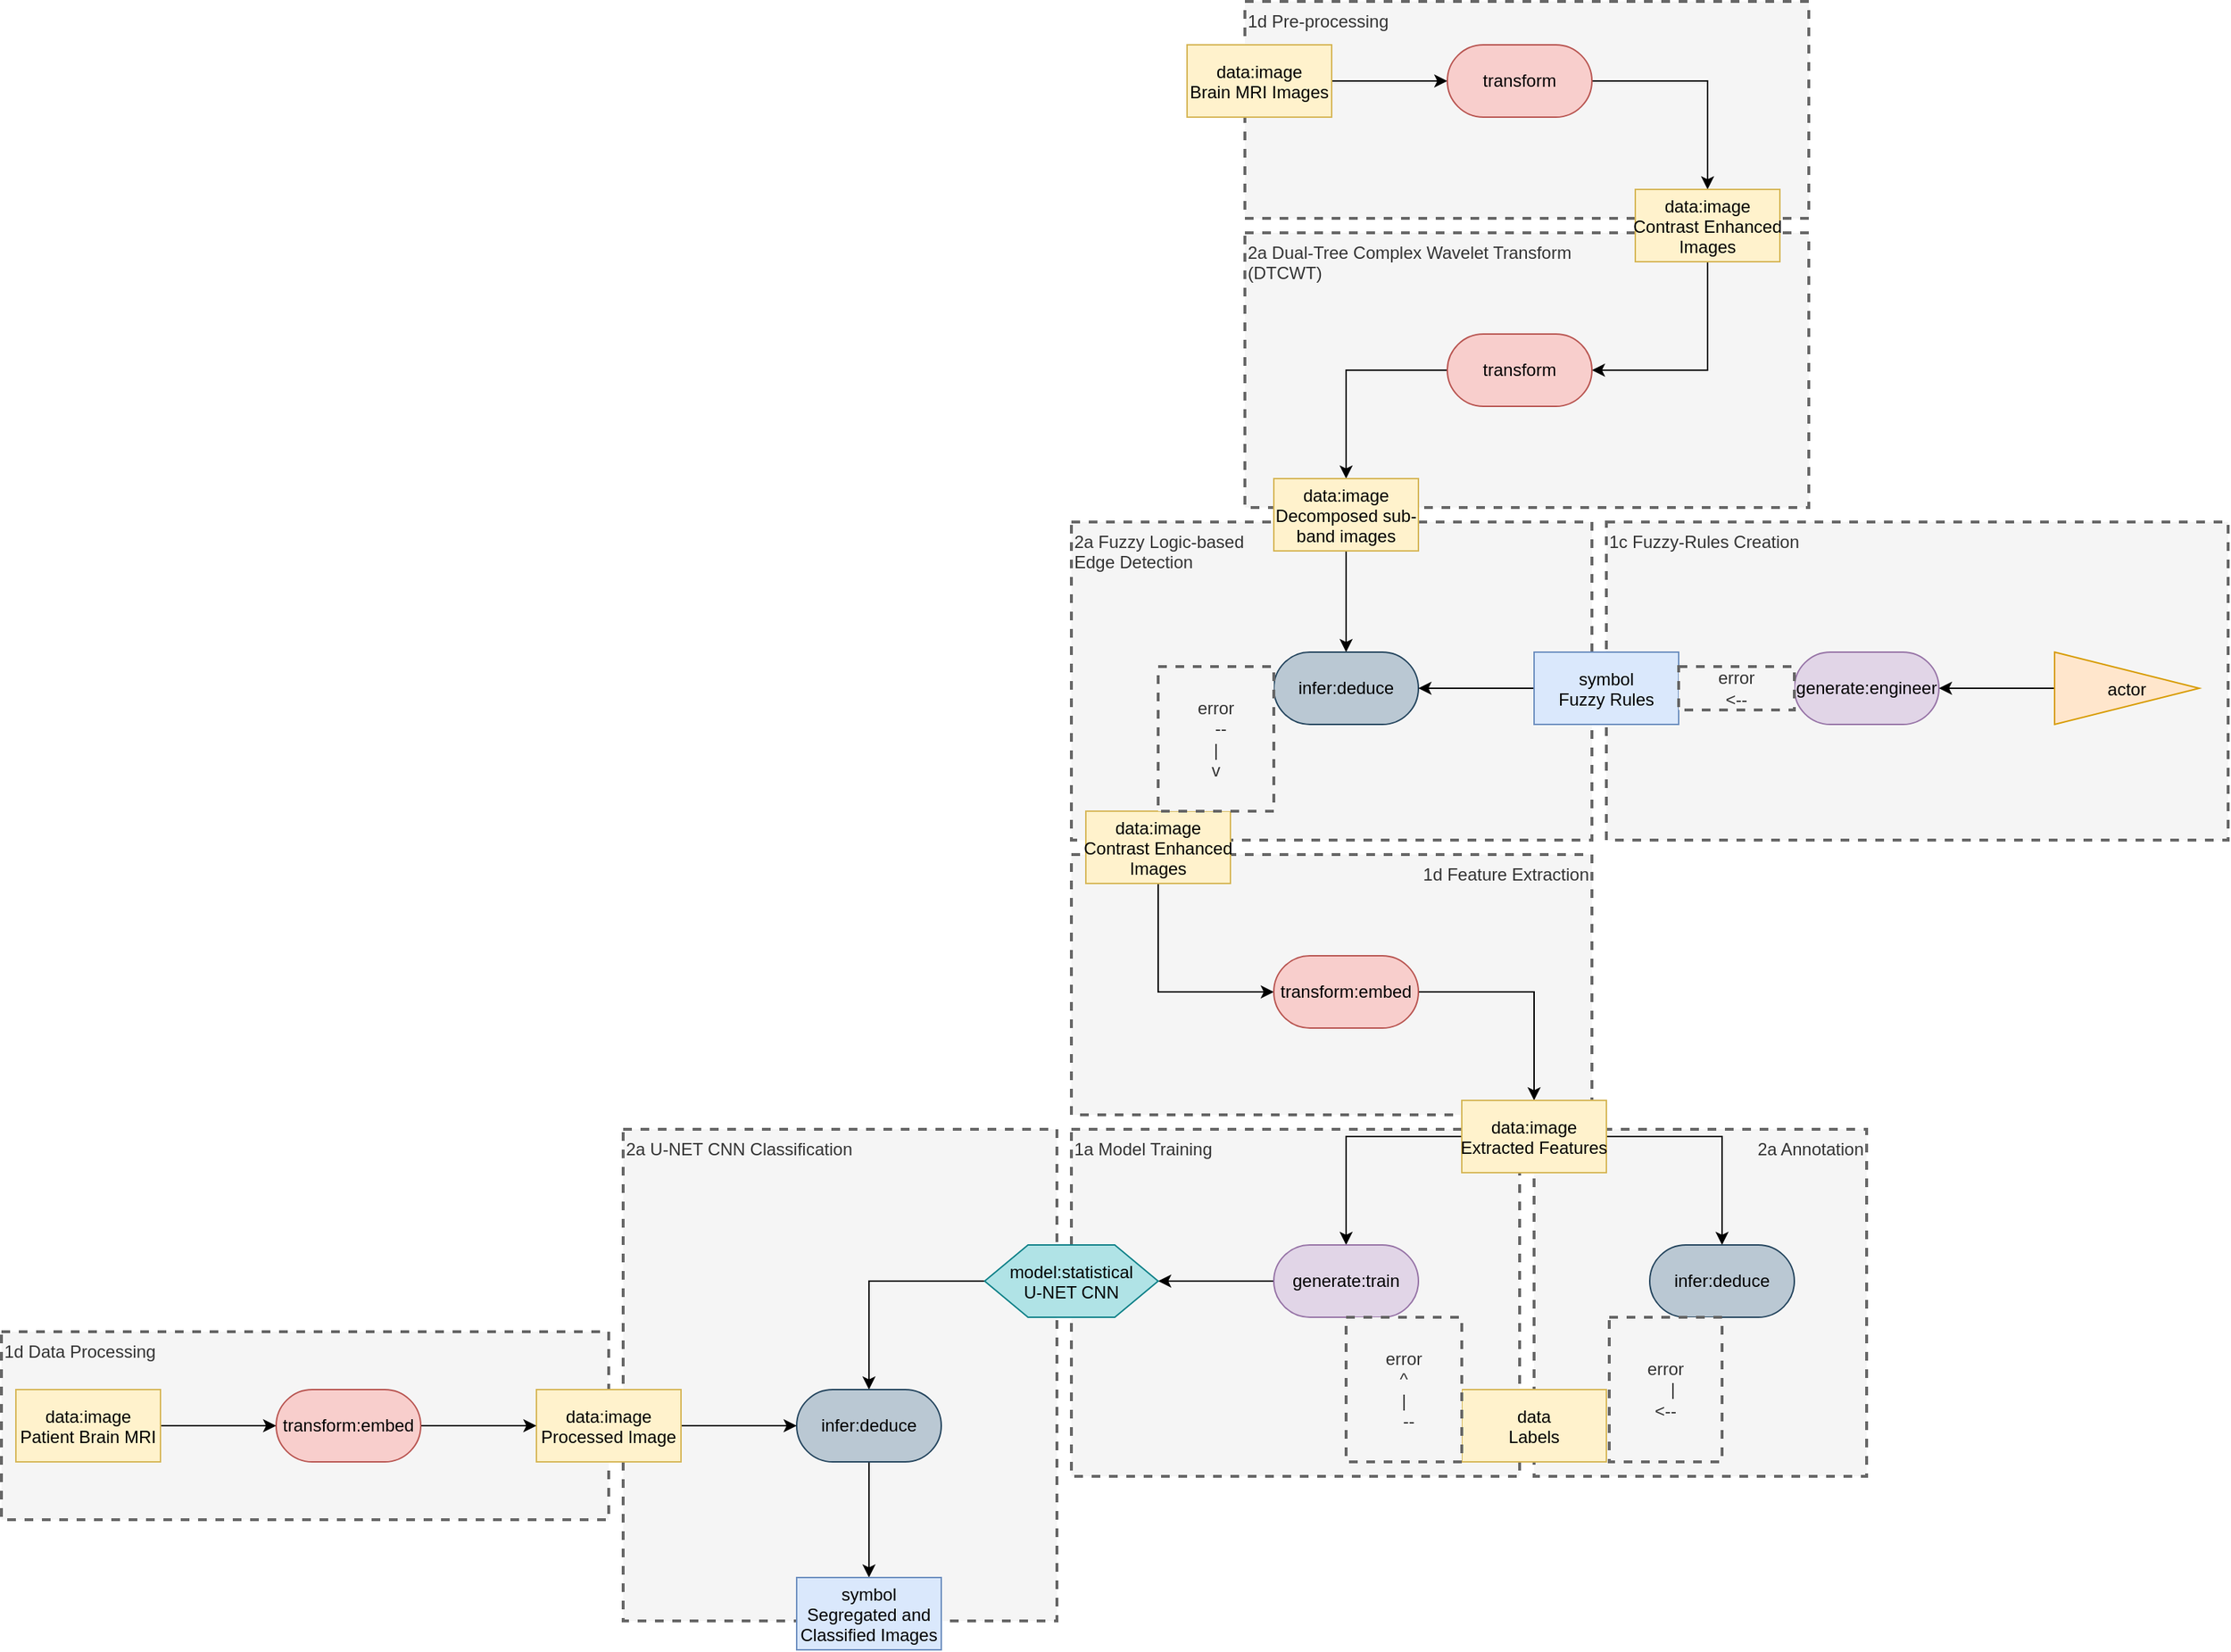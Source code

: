 <mxfile version="26.2.14" pages="2">
  <diagram name="Page-1" id="plBq_J1SbF4jnuTHjJlc">
    <mxGraphModel dx="2037" dy="1244" grid="1" gridSize="10" guides="1" tooltips="1" connect="1" arrows="1" fold="1" page="1" pageScale="1" pageWidth="3300" pageHeight="4681" math="0" shadow="0">
      <root>
        <mxCell id="0" />
        <mxCell id="1" parent="0" />
        <mxCell id="vXU0knyB1zImoZu9zCc7-62" value="1d Data Processing" style="text;html=1;align=left;verticalAlign=top;whiteSpace=wrap;rounded=0;dashed=1;fillColor=#f5f5f5;fontColor=#333333;strokeColor=#666666;strokeWidth=2;" name="text" vertex="1" parent="1">
          <mxGeometry x="220" y="1330" width="420" height="130" as="geometry" />
        </mxCell>
        <mxCell id="vXU0knyB1zImoZu9zCc7-61" value="2a U-NET CNN Classification" style="text;html=1;align=left;verticalAlign=top;whiteSpace=wrap;rounded=0;dashed=1;fillColor=#f5f5f5;fontColor=#333333;strokeColor=#666666;strokeWidth=2;" name="text" vertex="1" parent="1">
          <mxGeometry x="650" y="1190" width="300" height="340" as="geometry" />
        </mxCell>
        <mxCell id="vXU0knyB1zImoZu9zCc7-60" value="1a Model Training" style="text;html=1;align=left;verticalAlign=top;whiteSpace=wrap;rounded=0;dashed=1;fillColor=#f5f5f5;fontColor=#333333;strokeColor=#666666;strokeWidth=2;" name="text" vertex="1" parent="1">
          <mxGeometry x="960" y="1190" width="310" height="240" as="geometry" />
        </mxCell>
        <mxCell id="vXU0knyB1zImoZu9zCc7-59" value="2a Annotation" style="text;html=1;align=right;verticalAlign=top;whiteSpace=wrap;rounded=0;dashed=1;fillColor=#f5f5f5;fontColor=#333333;strokeColor=#666666;strokeWidth=2;" name="text" vertex="1" parent="1">
          <mxGeometry x="1280" y="1190" width="230" height="240" as="geometry" />
        </mxCell>
        <mxCell id="vXU0knyB1zImoZu9zCc7-58" value="&lt;div&gt;1d Feature Extraction&lt;/div&gt;" style="text;html=1;align=right;verticalAlign=top;whiteSpace=wrap;rounded=0;dashed=1;fillColor=#f5f5f5;fontColor=#333333;strokeColor=#666666;strokeWidth=2;" name="text" vertex="1" parent="1">
          <mxGeometry x="960" y="1000" width="360" height="180" as="geometry" />
        </mxCell>
        <mxCell id="vXU0knyB1zImoZu9zCc7-57" value="1c Fuzzy-Rules Creation" style="text;html=1;align=left;verticalAlign=top;whiteSpace=wrap;rounded=0;dashed=1;fillColor=#f5f5f5;fontColor=#333333;strokeColor=#666666;strokeWidth=2;" name="text" vertex="1" parent="1">
          <mxGeometry x="1330" y="770" width="430" height="220" as="geometry" />
        </mxCell>
        <mxCell id="vXU0knyB1zImoZu9zCc7-55" value="&lt;div&gt;2a Dual-Tree Complex Wavelet Transform&lt;/div&gt;&lt;div&gt;(DTCWT)&lt;/div&gt;" style="text;html=1;align=left;verticalAlign=top;whiteSpace=wrap;rounded=0;dashed=1;fillColor=#f5f5f5;fontColor=#333333;strokeColor=#666666;strokeWidth=2;" name="text" vertex="1" parent="1">
          <mxGeometry x="1080" y="570" width="390" height="190" as="geometry" />
        </mxCell>
        <mxCell id="vXU0knyB1zImoZu9zCc7-54" value="&lt;div&gt;2a Fuzzy Logic-based&lt;/div&gt;&lt;div&gt;Edge Detection&lt;/div&gt;" style="text;html=1;align=left;verticalAlign=top;whiteSpace=wrap;rounded=0;dashed=1;fillColor=#f5f5f5;fontColor=#333333;strokeColor=#666666;strokeWidth=2;" name="text" vertex="1" parent="1">
          <mxGeometry x="960" y="770" width="360" height="220" as="geometry" />
        </mxCell>
        <mxCell id="vXU0knyB1zImoZu9zCc7-53" value="1d Pre-processing" style="text;html=1;align=left;verticalAlign=top;whiteSpace=wrap;rounded=0;dashed=1;fillColor=#f5f5f5;fontColor=#333333;strokeColor=#666666;strokeWidth=2;" name="text" vertex="1" parent="1">
          <mxGeometry x="1080" y="410" width="390" height="150" as="geometry" />
        </mxCell>
        <mxCell id="vXU0knyB1zImoZu9zCc7-3" style="edgeStyle=orthogonalEdgeStyle;rounded=0;orthogonalLoop=1;jettySize=auto;html=1;entryX=0;entryY=0.5;entryDx=0;entryDy=0;" edge="1" parent="1" source="vXU0knyB1zImoZu9zCc7-1" target="vXU0knyB1zImoZu9zCc7-2">
          <mxGeometry relative="1" as="geometry" />
        </mxCell>
        <mxCell id="vXU0knyB1zImoZu9zCc7-1" value="data:image&#xa;Brain MRI Images" style="rectangle;fillColor=#fff2cc;strokeColor=#d6b656;" name="data" vertex="1" parent="1">
          <mxGeometry x="1040" y="440" width="100" height="50" as="geometry" />
        </mxCell>
        <mxCell id="vXU0knyB1zImoZu9zCc7-5" style="edgeStyle=orthogonalEdgeStyle;rounded=0;orthogonalLoop=1;jettySize=auto;html=1;entryX=0.5;entryY=0;entryDx=0;entryDy=0;" edge="1" parent="1" source="vXU0knyB1zImoZu9zCc7-2" target="vXU0knyB1zImoZu9zCc7-4">
          <mxGeometry relative="1" as="geometry" />
        </mxCell>
        <mxCell id="vXU0knyB1zImoZu9zCc7-2" value="transform" style="rounded=1;whiteSpace=wrap;html=1;arcSize=50;fillColor=#f8cecc;strokeColor=#b85450;" name="transform" vertex="1" parent="1">
          <mxGeometry x="1220" y="440" width="100" height="50" as="geometry" />
        </mxCell>
        <mxCell id="vXU0knyB1zImoZu9zCc7-7" style="edgeStyle=orthogonalEdgeStyle;rounded=0;orthogonalLoop=1;jettySize=auto;html=1;exitX=0.5;exitY=1;exitDx=0;exitDy=0;entryX=1;entryY=0.5;entryDx=0;entryDy=0;" edge="1" parent="1" source="vXU0knyB1zImoZu9zCc7-4" target="vXU0knyB1zImoZu9zCc7-6">
          <mxGeometry relative="1" as="geometry" />
        </mxCell>
        <mxCell id="vXU0knyB1zImoZu9zCc7-4" value="data:image&#xa;Contrast Enhanced&#xa;Images" style="rectangle;fillColor=#fff2cc;strokeColor=#d6b656;" name="data" vertex="1" parent="1">
          <mxGeometry x="1350" y="540" width="100" height="50" as="geometry" />
        </mxCell>
        <mxCell id="vXU0knyB1zImoZu9zCc7-56" style="edgeStyle=orthogonalEdgeStyle;rounded=0;orthogonalLoop=1;jettySize=auto;html=1;exitX=0;exitY=0.5;exitDx=0;exitDy=0;entryX=0.5;entryY=0;entryDx=0;entryDy=0;" edge="1" parent="1" source="vXU0knyB1zImoZu9zCc7-6" target="vXU0knyB1zImoZu9zCc7-8">
          <mxGeometry relative="1" as="geometry" />
        </mxCell>
        <mxCell id="vXU0knyB1zImoZu9zCc7-6" value="transform" style="rounded=1;whiteSpace=wrap;html=1;arcSize=50;fillColor=#f8cecc;strokeColor=#b85450;" name="transform" vertex="1" parent="1">
          <mxGeometry x="1220" y="640" width="100" height="50" as="geometry" />
        </mxCell>
        <mxCell id="vXU0knyB1zImoZu9zCc7-11" style="edgeStyle=orthogonalEdgeStyle;rounded=0;orthogonalLoop=1;jettySize=auto;html=1;exitX=0.5;exitY=1;exitDx=0;exitDy=0;entryX=0.5;entryY=0;entryDx=0;entryDy=0;" edge="1" parent="1" source="vXU0knyB1zImoZu9zCc7-8" target="vXU0knyB1zImoZu9zCc7-10">
          <mxGeometry relative="1" as="geometry" />
        </mxCell>
        <mxCell id="vXU0knyB1zImoZu9zCc7-8" value="data:image&#xa;Decomposed sub-&#xa;band images" style="rectangle;fillColor=#fff2cc;strokeColor=#d6b656;" name="data" vertex="1" parent="1">
          <mxGeometry x="1100" y="740" width="100" height="50" as="geometry" />
        </mxCell>
        <mxCell id="vXU0knyB1zImoZu9zCc7-10" value="infer:deduce" style="rounded=1;whiteSpace=wrap;html=1;arcSize=50;fillColor=#bac8d3;strokeColor=#23445d;" name="infer:deduce" vertex="1" parent="1">
          <mxGeometry x="1100" y="860" width="100" height="50" as="geometry" />
        </mxCell>
        <mxCell id="vXU0knyB1zImoZu9zCc7-13" style="edgeStyle=orthogonalEdgeStyle;rounded=0;orthogonalLoop=1;jettySize=auto;html=1;entryX=1;entryY=0.5;entryDx=0;entryDy=0;" edge="1" parent="1" source="vXU0knyB1zImoZu9zCc7-12" target="vXU0knyB1zImoZu9zCc7-10">
          <mxGeometry relative="1" as="geometry" />
        </mxCell>
        <mxCell id="vXU0knyB1zImoZu9zCc7-12" value="symbol&#xa;Fuzzy Rules" style="rectangle;fillColor=#dae8fc;strokeColor=#6c8ebf;" name="symbol" vertex="1" parent="1">
          <mxGeometry x="1280" y="860" width="100" height="50" as="geometry" />
        </mxCell>
        <mxCell id="vXU0knyB1zImoZu9zCc7-14" value="generate:engineer" style="rounded=1;whiteSpace=wrap;html=1;arcSize=50;fillColor=#e1d5e7;strokeColor=#9673a6;" name="generate:engineer" vertex="1" parent="1">
          <mxGeometry x="1460" y="860" width="100" height="50" as="geometry" />
        </mxCell>
        <mxCell id="vXU0knyB1zImoZu9zCc7-17" style="edgeStyle=orthogonalEdgeStyle;rounded=0;orthogonalLoop=1;jettySize=auto;html=1;exitX=0;exitY=0.5;exitDx=0;exitDy=0;entryX=1;entryY=0.5;entryDx=0;entryDy=0;" edge="1" parent="1" source="vXU0knyB1zImoZu9zCc7-16" target="vXU0knyB1zImoZu9zCc7-14">
          <mxGeometry relative="1" as="geometry" />
        </mxCell>
        <mxCell id="vXU0knyB1zImoZu9zCc7-16" value="actor" style="triangle;fillColor=#ffe6cc;strokeColor=#d79b00;" name="actor" vertex="1" parent="1">
          <mxGeometry x="1640" y="860" width="100" height="50" as="geometry" />
        </mxCell>
        <mxCell id="vXU0knyB1zImoZu9zCc7-19" value="&lt;div&gt;error&lt;/div&gt;&lt;div&gt;&amp;lt;--&lt;/div&gt;" style="text;html=1;align=center;verticalAlign=middle;whiteSpace=wrap;rounded=0;dashed=1;fillColor=#f5f5f5;fontColor=#333333;strokeColor=#666666;strokeWidth=2;" name="text" vertex="1" parent="1">
          <mxGeometry x="1380" y="870" width="80" height="30" as="geometry" />
        </mxCell>
        <mxCell id="vXU0knyB1zImoZu9zCc7-27" style="edgeStyle=orthogonalEdgeStyle;rounded=0;orthogonalLoop=1;jettySize=auto;html=1;exitX=0.5;exitY=1;exitDx=0;exitDy=0;entryX=0;entryY=0.5;entryDx=0;entryDy=0;" edge="1" parent="1" source="vXU0knyB1zImoZu9zCc7-20" target="vXU0knyB1zImoZu9zCc7-25">
          <mxGeometry relative="1" as="geometry" />
        </mxCell>
        <mxCell id="vXU0knyB1zImoZu9zCc7-20" value="data:image&#xa;Contrast Enhanced&#xa;Images" style="rectangle;fillColor=#fff2cc;strokeColor=#d6b656;" name="data" vertex="1" parent="1">
          <mxGeometry x="970" y="970" width="100" height="50" as="geometry" />
        </mxCell>
        <mxCell id="vXU0knyB1zImoZu9zCc7-23" value="&lt;div&gt;error&lt;/div&gt;&lt;div&gt;&amp;nbsp; --&lt;/div&gt;&lt;div&gt;|&lt;/div&gt;&lt;div&gt;v&lt;/div&gt;" style="text;html=1;align=center;verticalAlign=middle;whiteSpace=wrap;rounded=0;dashed=1;fillColor=#f5f5f5;fontColor=#333333;strokeColor=#666666;strokeWidth=2;" name="text" vertex="1" parent="1">
          <mxGeometry x="1020" y="870" width="80" height="100" as="geometry" />
        </mxCell>
        <mxCell id="vXU0knyB1zImoZu9zCc7-29" style="edgeStyle=orthogonalEdgeStyle;rounded=0;orthogonalLoop=1;jettySize=auto;html=1;exitX=1;exitY=0.5;exitDx=0;exitDy=0;entryX=0.5;entryY=0;entryDx=0;entryDy=0;" edge="1" parent="1" source="vXU0knyB1zImoZu9zCc7-25" target="vXU0knyB1zImoZu9zCc7-28">
          <mxGeometry relative="1" as="geometry" />
        </mxCell>
        <mxCell id="vXU0knyB1zImoZu9zCc7-25" value="transform:embed" style="rounded=1;whiteSpace=wrap;html=1;arcSize=50;fillColor=#f8cecc;strokeColor=#b85450;" name="transform" vertex="1" parent="1">
          <mxGeometry x="1100" y="1070" width="100" height="50" as="geometry" />
        </mxCell>
        <mxCell id="vXU0knyB1zImoZu9zCc7-31" style="edgeStyle=orthogonalEdgeStyle;rounded=0;orthogonalLoop=1;jettySize=auto;html=1;exitX=1;exitY=0.5;exitDx=0;exitDy=0;entryX=0.5;entryY=0;entryDx=0;entryDy=0;" edge="1" parent="1" source="vXU0knyB1zImoZu9zCc7-28" target="vXU0knyB1zImoZu9zCc7-30">
          <mxGeometry relative="1" as="geometry" />
        </mxCell>
        <mxCell id="vXU0knyB1zImoZu9zCc7-37" style="edgeStyle=orthogonalEdgeStyle;rounded=0;orthogonalLoop=1;jettySize=auto;html=1;exitX=0;exitY=0.5;exitDx=0;exitDy=0;entryX=0.5;entryY=0;entryDx=0;entryDy=0;" edge="1" parent="1" source="vXU0knyB1zImoZu9zCc7-28" target="vXU0knyB1zImoZu9zCc7-36">
          <mxGeometry relative="1" as="geometry" />
        </mxCell>
        <mxCell id="vXU0knyB1zImoZu9zCc7-28" value="data:image&#xa;Extracted Features" style="rectangle;fillColor=#fff2cc;strokeColor=#d6b656;" name="data" vertex="1" parent="1">
          <mxGeometry x="1230" y="1170" width="100" height="50" as="geometry" />
        </mxCell>
        <mxCell id="vXU0knyB1zImoZu9zCc7-30" value="infer:deduce" style="rounded=1;whiteSpace=wrap;html=1;arcSize=50;fillColor=#bac8d3;strokeColor=#23445d;" name="infer:deduce" vertex="1" parent="1">
          <mxGeometry x="1360" y="1270" width="100" height="50" as="geometry" />
        </mxCell>
        <mxCell id="vXU0knyB1zImoZu9zCc7-32" value="data&#xa;Labels" style="rectangle;fillColor=#fff2cc;strokeColor=#d6b656;" name="data" vertex="1" parent="1">
          <mxGeometry x="1230" y="1370" width="100" height="50" as="geometry" />
        </mxCell>
        <mxCell id="vXU0knyB1zImoZu9zCc7-34" value="&lt;div&gt;error&lt;/div&gt;&lt;div&gt;&amp;nbsp;&amp;nbsp; |&lt;/div&gt;&lt;div&gt;&amp;lt;--&lt;/div&gt;" style="text;html=1;align=center;verticalAlign=middle;whiteSpace=wrap;rounded=0;dashed=1;fillColor=#f5f5f5;fontColor=#333333;strokeColor=#666666;strokeWidth=2;" name="text" vertex="1" parent="1">
          <mxGeometry x="1332" y="1320" width="78" height="100" as="geometry" />
        </mxCell>
        <mxCell id="vXU0knyB1zImoZu9zCc7-41" style="edgeStyle=orthogonalEdgeStyle;rounded=0;orthogonalLoop=1;jettySize=auto;html=1;exitX=0;exitY=0.5;exitDx=0;exitDy=0;entryX=1;entryY=0.5;entryDx=0;entryDy=0;" edge="1" parent="1" source="vXU0knyB1zImoZu9zCc7-36" target="vXU0knyB1zImoZu9zCc7-40">
          <mxGeometry relative="1" as="geometry" />
        </mxCell>
        <mxCell id="vXU0knyB1zImoZu9zCc7-36" value="generate:train" style="rounded=1;whiteSpace=wrap;html=1;arcSize=50;fillColor=#e1d5e7;strokeColor=#9673a6;" name="generate:train" vertex="1" parent="1">
          <mxGeometry x="1100" y="1270" width="100" height="50" as="geometry" />
        </mxCell>
        <mxCell id="vXU0knyB1zImoZu9zCc7-39" value="&lt;div&gt;error&lt;/div&gt;&lt;div&gt;^&lt;/div&gt;&lt;div&gt;|&lt;/div&gt;&lt;div&gt;&amp;nbsp; --&lt;/div&gt;" style="text;html=1;align=center;verticalAlign=middle;whiteSpace=wrap;rounded=0;dashed=1;fillColor=#f5f5f5;fontColor=#333333;strokeColor=#666666;strokeWidth=2;" name="text" vertex="1" parent="1">
          <mxGeometry x="1150" y="1320" width="80" height="100" as="geometry" />
        </mxCell>
        <mxCell id="vXU0knyB1zImoZu9zCc7-43" style="edgeStyle=orthogonalEdgeStyle;rounded=0;orthogonalLoop=1;jettySize=auto;html=1;exitX=0;exitY=0.5;exitDx=0;exitDy=0;entryX=0.5;entryY=0;entryDx=0;entryDy=0;" edge="1" parent="1" source="vXU0knyB1zImoZu9zCc7-40" target="vXU0knyB1zImoZu9zCc7-42">
          <mxGeometry relative="1" as="geometry" />
        </mxCell>
        <mxCell id="vXU0knyB1zImoZu9zCc7-40" value="model:statistical&#xa;U-NET CNN" style="shape=hexagon;perimeter=hexagonPerimeter2;fillColor=#b0e3e6;strokeColor=#0e8088;" name="model" vertex="1" parent="1">
          <mxGeometry x="900" y="1270" width="120" height="50" as="geometry" />
        </mxCell>
        <mxCell id="vXU0knyB1zImoZu9zCc7-45" style="edgeStyle=orthogonalEdgeStyle;rounded=0;orthogonalLoop=1;jettySize=auto;html=1;entryX=0.5;entryY=0;entryDx=0;entryDy=0;" edge="1" parent="1" source="vXU0knyB1zImoZu9zCc7-42" target="vXU0knyB1zImoZu9zCc7-44">
          <mxGeometry relative="1" as="geometry" />
        </mxCell>
        <mxCell id="vXU0knyB1zImoZu9zCc7-42" value="infer:deduce" style="rounded=1;whiteSpace=wrap;html=1;arcSize=50;fillColor=#bac8d3;strokeColor=#23445d;" name="infer:deduce" vertex="1" parent="1">
          <mxGeometry x="770" y="1370" width="100" height="50" as="geometry" />
        </mxCell>
        <mxCell id="vXU0knyB1zImoZu9zCc7-44" value="symbol&#xa;Segregated and&#xa;Classified Images" style="rectangle;fillColor=#dae8fc;strokeColor=#6c8ebf;" name="symbol" vertex="1" parent="1">
          <mxGeometry x="770" y="1500" width="100" height="50" as="geometry" />
        </mxCell>
        <mxCell id="vXU0knyB1zImoZu9zCc7-47" style="edgeStyle=orthogonalEdgeStyle;rounded=0;orthogonalLoop=1;jettySize=auto;html=1;entryX=0;entryY=0.5;entryDx=0;entryDy=0;" edge="1" parent="1" source="vXU0knyB1zImoZu9zCc7-46" target="vXU0knyB1zImoZu9zCc7-42">
          <mxGeometry relative="1" as="geometry" />
        </mxCell>
        <mxCell id="vXU0knyB1zImoZu9zCc7-46" value="data:image&#xa;Processed Image" style="rectangle;fillColor=#fff2cc;strokeColor=#d6b656;" name="data" vertex="1" parent="1">
          <mxGeometry x="590" y="1370" width="100" height="50" as="geometry" />
        </mxCell>
        <mxCell id="vXU0knyB1zImoZu9zCc7-50" style="edgeStyle=orthogonalEdgeStyle;rounded=0;orthogonalLoop=1;jettySize=auto;html=1;entryX=0;entryY=0.5;entryDx=0;entryDy=0;" edge="1" parent="1" source="vXU0knyB1zImoZu9zCc7-49" target="vXU0knyB1zImoZu9zCc7-46">
          <mxGeometry relative="1" as="geometry" />
        </mxCell>
        <mxCell id="vXU0knyB1zImoZu9zCc7-49" value="transform:embed" style="rounded=1;whiteSpace=wrap;html=1;arcSize=50;fillColor=#f8cecc;strokeColor=#b85450;" name="transform" vertex="1" parent="1">
          <mxGeometry x="410" y="1370" width="100" height="50" as="geometry" />
        </mxCell>
        <mxCell id="vXU0knyB1zImoZu9zCc7-52" style="edgeStyle=orthogonalEdgeStyle;rounded=0;orthogonalLoop=1;jettySize=auto;html=1;entryX=0;entryY=0.5;entryDx=0;entryDy=0;" edge="1" parent="1" source="vXU0knyB1zImoZu9zCc7-51" target="vXU0knyB1zImoZu9zCc7-49">
          <mxGeometry relative="1" as="geometry" />
        </mxCell>
        <mxCell id="vXU0knyB1zImoZu9zCc7-51" value="data:image&#xa;Patient Brain MRI" style="rectangle;fillColor=#fff2cc;strokeColor=#d6b656;" name="data" vertex="1" parent="1">
          <mxGeometry x="230" y="1370" width="100" height="50" as="geometry" />
        </mxCell>
      </root>
    </mxGraphModel>
  </diagram>
  <diagram id="ielNPlXUqQPSDi1iejYj" name="Page-2">
    <mxGraphModel dx="925" dy="554" grid="1" gridSize="10" guides="1" tooltips="1" connect="1" arrows="1" fold="1" page="1" pageScale="1" pageWidth="3300" pageHeight="4681" math="0" shadow="0">
      <root>
        <mxCell id="0" />
        <mxCell id="1" parent="0" />
        <mxCell id="JwMdeUXXoIgLZQUIwpGq-1" value="1d Data Processing" style="text;html=1;align=left;verticalAlign=top;whiteSpace=wrap;rounded=0;dashed=1;fillColor=#f5f5f5;fontColor=#333333;strokeColor=#666666;strokeWidth=2;" name="text" vertex="1" parent="1">
          <mxGeometry x="220" y="1330" width="420" height="130" as="geometry" />
        </mxCell>
        <mxCell id="JwMdeUXXoIgLZQUIwpGq-2" value="2a U-NET CNN Classification" style="text;html=1;align=left;verticalAlign=top;whiteSpace=wrap;rounded=0;dashed=1;fillColor=#f5f5f5;fontColor=#333333;strokeColor=#666666;strokeWidth=2;" name="text" vertex="1" parent="1">
          <mxGeometry x="650" y="1190" width="300" height="340" as="geometry" />
        </mxCell>
        <mxCell id="JwMdeUXXoIgLZQUIwpGq-3" value="1a Model Training" style="text;html=1;align=left;verticalAlign=top;whiteSpace=wrap;rounded=0;dashed=1;fillColor=#f5f5f5;fontColor=#333333;strokeColor=#666666;strokeWidth=2;" name="text" vertex="1" parent="1">
          <mxGeometry x="960" y="1190" width="310" height="240" as="geometry" />
        </mxCell>
        <mxCell id="JwMdeUXXoIgLZQUIwpGq-4" value="2a Annotation" style="text;html=1;align=right;verticalAlign=top;whiteSpace=wrap;rounded=0;dashed=1;fillColor=#f5f5f5;fontColor=#333333;strokeColor=#666666;strokeWidth=2;" name="text" vertex="1" parent="1">
          <mxGeometry x="1290" y="1190" width="220" height="240" as="geometry" />
        </mxCell>
        <mxCell id="JwMdeUXXoIgLZQUIwpGq-5" value="&lt;div&gt;1d Feature Extraction&lt;/div&gt;" style="text;html=1;align=right;verticalAlign=top;whiteSpace=wrap;rounded=0;dashed=1;fillColor=#f5f5f5;fontColor=#333333;strokeColor=#666666;strokeWidth=2;" name="text" vertex="1" parent="1">
          <mxGeometry x="960" y="1010" width="360" height="170" as="geometry" />
        </mxCell>
        <mxCell id="JwMdeUXXoIgLZQUIwpGq-6" value="1c Fuzzy-Rules Creation" style="text;html=1;align=left;verticalAlign=top;whiteSpace=wrap;rounded=0;dashed=1;fillColor=#f5f5f5;fontColor=#333333;strokeColor=#666666;strokeWidth=2;" name="text" vertex="1" parent="1">
          <mxGeometry x="1330" y="770" width="800" height="210" as="geometry" />
        </mxCell>
        <mxCell id="JwMdeUXXoIgLZQUIwpGq-7" value="&lt;div&gt;2a Dual-Tree Complex Wavelet Transform&lt;/div&gt;&lt;div&gt;(DTCWT)&lt;/div&gt;" style="text;html=1;align=left;verticalAlign=top;whiteSpace=wrap;rounded=0;dashed=1;fillColor=#f5f5f5;fontColor=#333333;strokeColor=#666666;strokeWidth=2;" name="text" vertex="1" parent="1">
          <mxGeometry x="1080" y="570" width="390" height="190" as="geometry" />
        </mxCell>
        <mxCell id="JwMdeUXXoIgLZQUIwpGq-8" value="&lt;div&gt;2a Fuzzy Logic-based&lt;/div&gt;&lt;div&gt;Edge Detection&lt;/div&gt;" style="text;html=1;align=left;verticalAlign=top;whiteSpace=wrap;rounded=0;dashed=1;fillColor=#f5f5f5;fontColor=#333333;strokeColor=#666666;strokeWidth=2;" name="text" vertex="1" parent="1">
          <mxGeometry x="960" y="770" width="360" height="210" as="geometry" />
        </mxCell>
        <mxCell id="JwMdeUXXoIgLZQUIwpGq-9" value="1d Pre-processing" style="text;html=1;align=left;verticalAlign=top;whiteSpace=wrap;rounded=0;dashed=1;fillColor=#f5f5f5;fontColor=#333333;strokeColor=#666666;strokeWidth=2;" name="text" vertex="1" parent="1">
          <mxGeometry x="1080" y="410" width="390" height="150" as="geometry" />
        </mxCell>
        <mxCell id="JwMdeUXXoIgLZQUIwpGq-10" style="edgeStyle=orthogonalEdgeStyle;rounded=0;orthogonalLoop=1;jettySize=auto;html=1;entryX=0;entryY=0.5;entryDx=0;entryDy=0;" edge="1" parent="1" source="JwMdeUXXoIgLZQUIwpGq-11" target="JwMdeUXXoIgLZQUIwpGq-13">
          <mxGeometry relative="1" as="geometry" />
        </mxCell>
        <mxCell id="JwMdeUXXoIgLZQUIwpGq-11" value="data:image&#xa;Brain MRI Images" style="rectangle;fillColor=#fff2cc;strokeColor=#d6b656;" name="data" vertex="1" parent="1">
          <mxGeometry x="1040" y="440" width="100" height="50" as="geometry" />
        </mxCell>
        <mxCell id="JwMdeUXXoIgLZQUIwpGq-12" style="edgeStyle=orthogonalEdgeStyle;rounded=0;orthogonalLoop=1;jettySize=auto;html=1;entryX=0.5;entryY=0;entryDx=0;entryDy=0;" edge="1" parent="1" source="JwMdeUXXoIgLZQUIwpGq-13" target="JwMdeUXXoIgLZQUIwpGq-15">
          <mxGeometry relative="1" as="geometry" />
        </mxCell>
        <mxCell id="JwMdeUXXoIgLZQUIwpGq-13" value="transform" style="rounded=1;whiteSpace=wrap;html=1;arcSize=50;fillColor=#f8cecc;strokeColor=#b85450;" name="transform" vertex="1" parent="1">
          <mxGeometry x="1220" y="440" width="100" height="50" as="geometry" />
        </mxCell>
        <mxCell id="JwMdeUXXoIgLZQUIwpGq-14" style="edgeStyle=orthogonalEdgeStyle;rounded=0;orthogonalLoop=1;jettySize=auto;html=1;exitX=0.5;exitY=1;exitDx=0;exitDy=0;entryX=1;entryY=0.5;entryDx=0;entryDy=0;" edge="1" parent="1" source="JwMdeUXXoIgLZQUIwpGq-15" target="JwMdeUXXoIgLZQUIwpGq-17">
          <mxGeometry relative="1" as="geometry" />
        </mxCell>
        <mxCell id="JwMdeUXXoIgLZQUIwpGq-15" value="data:image&#xa;Contrast Enhanced&#xa;Images" style="rectangle;fillColor=#fff2cc;strokeColor=#d6b656;" name="data" vertex="1" parent="1">
          <mxGeometry x="1350" y="540" width="100" height="50" as="geometry" />
        </mxCell>
        <mxCell id="JwMdeUXXoIgLZQUIwpGq-16" style="edgeStyle=orthogonalEdgeStyle;rounded=0;orthogonalLoop=1;jettySize=auto;html=1;exitX=0;exitY=0.5;exitDx=0;exitDy=0;entryX=0.5;entryY=0;entryDx=0;entryDy=0;" edge="1" parent="1" source="JwMdeUXXoIgLZQUIwpGq-17" target="JwMdeUXXoIgLZQUIwpGq-19">
          <mxGeometry relative="1" as="geometry" />
        </mxCell>
        <mxCell id="JwMdeUXXoIgLZQUIwpGq-17" value="transform" style="rounded=1;whiteSpace=wrap;html=1;arcSize=50;fillColor=#f8cecc;strokeColor=#b85450;" name="transform" vertex="1" parent="1">
          <mxGeometry x="1220" y="640" width="100" height="50" as="geometry" />
        </mxCell>
        <mxCell id="JwMdeUXXoIgLZQUIwpGq-71" style="edgeStyle=orthogonalEdgeStyle;rounded=0;orthogonalLoop=1;jettySize=auto;html=1;exitX=0;exitY=0.5;exitDx=0;exitDy=0;entryX=1;entryY=0.5;entryDx=0;entryDy=0;" edge="1" parent="1" source="JwMdeUXXoIgLZQUIwpGq-19" target="JwMdeUXXoIgLZQUIwpGq-70">
          <mxGeometry relative="1" as="geometry" />
        </mxCell>
        <mxCell id="JwMdeUXXoIgLZQUIwpGq-19" value="data:image&#xa;Decomposed sub-&#xa;band images" style="rectangle;fillColor=#fff2cc;strokeColor=#d6b656;" name="data" vertex="1" parent="1">
          <mxGeometry x="1100" y="740" width="100" height="50" as="geometry" />
        </mxCell>
        <mxCell id="JwMdeUXXoIgLZQUIwpGq-78" style="edgeStyle=orthogonalEdgeStyle;rounded=0;orthogonalLoop=1;jettySize=auto;html=1;exitX=0;exitY=0.5;exitDx=0;exitDy=0;entryX=1;entryY=0.5;entryDx=0;entryDy=0;" edge="1" parent="1" source="JwMdeUXXoIgLZQUIwpGq-20" target="JwMdeUXXoIgLZQUIwpGq-74">
          <mxGeometry relative="1" as="geometry" />
        </mxCell>
        <mxCell id="JwMdeUXXoIgLZQUIwpGq-20" value="infer:deduce" style="rounded=1;whiteSpace=wrap;html=1;arcSize=50;fillColor=#bac8d3;strokeColor=#23445d;" name="infer:deduce" vertex="1" parent="1">
          <mxGeometry x="1100" y="860" width="100" height="50" as="geometry" />
        </mxCell>
        <mxCell id="JwMdeUXXoIgLZQUIwpGq-21" style="edgeStyle=orthogonalEdgeStyle;rounded=0;orthogonalLoop=1;jettySize=auto;html=1;entryX=1;entryY=0.5;entryDx=0;entryDy=0;" edge="1" parent="1" source="JwMdeUXXoIgLZQUIwpGq-22" target="JwMdeUXXoIgLZQUIwpGq-20">
          <mxGeometry relative="1" as="geometry" />
        </mxCell>
        <mxCell id="JwMdeUXXoIgLZQUIwpGq-22" value="symbol&#xa;Fuzzy Rules" style="rectangle;fillColor=#dae8fc;strokeColor=#6c8ebf;" name="symbol" vertex="1" parent="1">
          <mxGeometry x="1280" y="860" width="100" height="50" as="geometry" />
        </mxCell>
        <mxCell id="JwMdeUXXoIgLZQUIwpGq-53" style="edgeStyle=orthogonalEdgeStyle;rounded=0;orthogonalLoop=1;jettySize=auto;html=1;exitX=0;exitY=0.5;exitDx=0;exitDy=0;entryX=1;entryY=0.5;entryDx=0;entryDy=0;" edge="1" parent="1" source="JwMdeUXXoIgLZQUIwpGq-23" target="JwMdeUXXoIgLZQUIwpGq-52">
          <mxGeometry relative="1" as="geometry" />
        </mxCell>
        <mxCell id="JwMdeUXXoIgLZQUIwpGq-23" value="generate:engineer" style="rounded=1;whiteSpace=wrap;html=1;arcSize=50;fillColor=#e1d5e7;strokeColor=#9673a6;" name="generate:engineer" vertex="1" parent="1">
          <mxGeometry x="1840" y="860" width="100" height="50" as="geometry" />
        </mxCell>
        <mxCell id="JwMdeUXXoIgLZQUIwpGq-24" style="edgeStyle=orthogonalEdgeStyle;rounded=0;orthogonalLoop=1;jettySize=auto;html=1;exitX=0;exitY=0.5;exitDx=0;exitDy=0;entryX=1;entryY=0.5;entryDx=0;entryDy=0;" edge="1" parent="1" source="JwMdeUXXoIgLZQUIwpGq-25" target="JwMdeUXXoIgLZQUIwpGq-23">
          <mxGeometry relative="1" as="geometry" />
        </mxCell>
        <mxCell id="JwMdeUXXoIgLZQUIwpGq-25" value="actor" style="triangle;fillColor=#ffe6cc;strokeColor=#d79b00;" name="actor" vertex="1" parent="1">
          <mxGeometry x="2020" y="860" width="100" height="50" as="geometry" />
        </mxCell>
        <mxCell id="JwMdeUXXoIgLZQUIwpGq-26" value="added infer:deduce process to go from generate:engineer to symbol" style="text;html=1;align=center;verticalAlign=middle;whiteSpace=wrap;rounded=0;dashed=1;fillColor=#f5f5f5;fontColor=#333333;strokeColor=#666666;strokeWidth=2;" name="text" vertex="1" parent="1">
          <mxGeometry x="1540" y="920" width="190" height="50" as="geometry" />
        </mxCell>
        <mxCell id="JwMdeUXXoIgLZQUIwpGq-27" style="edgeStyle=orthogonalEdgeStyle;rounded=0;orthogonalLoop=1;jettySize=auto;html=1;exitX=0.5;exitY=1;exitDx=0;exitDy=0;entryX=0;entryY=0.5;entryDx=0;entryDy=0;" edge="1" parent="1" source="JwMdeUXXoIgLZQUIwpGq-28" target="JwMdeUXXoIgLZQUIwpGq-31">
          <mxGeometry relative="1" as="geometry" />
        </mxCell>
        <mxCell id="JwMdeUXXoIgLZQUIwpGq-28" value="data:image&#xa;Contrast Enhanced&#xa;Images" style="rectangle;fillColor=#fff2cc;strokeColor=#d6b656;" name="data" vertex="1" parent="1">
          <mxGeometry x="970" y="970" width="100" height="50" as="geometry" />
        </mxCell>
        <mxCell id="JwMdeUXXoIgLZQUIwpGq-29" value="tried to fix this" style="text;html=1;align=center;verticalAlign=middle;whiteSpace=wrap;rounded=0;dashed=1;fillColor=#f5f5f5;fontColor=#333333;strokeColor=#666666;strokeWidth=2;" name="text" vertex="1" parent="1">
          <mxGeometry x="720" y="765" width="80" height="35" as="geometry" />
        </mxCell>
        <mxCell id="JwMdeUXXoIgLZQUIwpGq-30" style="edgeStyle=orthogonalEdgeStyle;rounded=0;orthogonalLoop=1;jettySize=auto;html=1;exitX=1;exitY=0.5;exitDx=0;exitDy=0;entryX=0.5;entryY=0;entryDx=0;entryDy=0;" edge="1" parent="1" source="JwMdeUXXoIgLZQUIwpGq-31" target="JwMdeUXXoIgLZQUIwpGq-34">
          <mxGeometry relative="1" as="geometry" />
        </mxCell>
        <mxCell id="JwMdeUXXoIgLZQUIwpGq-31" value="transform:embed" style="rounded=1;whiteSpace=wrap;html=1;arcSize=50;fillColor=#f8cecc;strokeColor=#b85450;" name="transform" vertex="1" parent="1">
          <mxGeometry x="1100" y="1070" width="100" height="50" as="geometry" />
        </mxCell>
        <mxCell id="JwMdeUXXoIgLZQUIwpGq-89" style="edgeStyle=orthogonalEdgeStyle;rounded=0;orthogonalLoop=1;jettySize=auto;html=1;exitX=1;exitY=0.5;exitDx=0;exitDy=0;entryX=0.5;entryY=0;entryDx=0;entryDy=0;" edge="1" parent="1" source="JwMdeUXXoIgLZQUIwpGq-34" target="JwMdeUXXoIgLZQUIwpGq-87">
          <mxGeometry relative="1" as="geometry" />
        </mxCell>
        <mxCell id="JwMdeUXXoIgLZQUIwpGq-34" value="data:image&#xa;Extracted Features" style="rectangle;fillColor=#fff2cc;strokeColor=#d6b656;" name="data" vertex="1" parent="1">
          <mxGeometry x="1230" y="1170" width="100" height="50" as="geometry" />
        </mxCell>
        <mxCell id="JwMdeUXXoIgLZQUIwpGq-98" style="edgeStyle=orthogonalEdgeStyle;rounded=0;orthogonalLoop=1;jettySize=auto;html=1;exitX=0;exitY=0.5;exitDx=0;exitDy=0;entryX=0.5;entryY=1;entryDx=0;entryDy=0;" edge="1" parent="1" source="JwMdeUXXoIgLZQUIwpGq-36" target="JwMdeUXXoIgLZQUIwpGq-97">
          <mxGeometry relative="1" as="geometry" />
        </mxCell>
        <mxCell id="JwMdeUXXoIgLZQUIwpGq-36" value="data&#xa;Labels + Extracted&#xa;Features" style="rectangle;fillColor=#fff2cc;strokeColor=#d6b656;" name="data" vertex="1" parent="1">
          <mxGeometry x="1230" y="1370" width="100" height="50" as="geometry" />
        </mxCell>
        <mxCell id="JwMdeUXXoIgLZQUIwpGq-37" value="replaced infer:deduce with transform" style="text;html=1;align=center;verticalAlign=middle;whiteSpace=wrap;rounded=0;dashed=1;fillColor=#f5f5f5;fontColor=#333333;strokeColor=#666666;strokeWidth=2;" name="text" vertex="1" parent="1">
          <mxGeometry x="1470" y="1275" width="130" height="40" as="geometry" />
        </mxCell>
        <mxCell id="JwMdeUXXoIgLZQUIwpGq-41" style="edgeStyle=orthogonalEdgeStyle;rounded=0;orthogonalLoop=1;jettySize=auto;html=1;exitX=0;exitY=0.5;exitDx=0;exitDy=0;entryX=0.5;entryY=0;entryDx=0;entryDy=0;" edge="1" parent="1" source="JwMdeUXXoIgLZQUIwpGq-42" target="JwMdeUXXoIgLZQUIwpGq-44">
          <mxGeometry relative="1" as="geometry" />
        </mxCell>
        <mxCell id="JwMdeUXXoIgLZQUIwpGq-42" value="model:statistical&#xa;U-NET CNN" style="shape=hexagon;perimeter=hexagonPerimeter2;fillColor=#b0e3e6;strokeColor=#0e8088;" name="model" vertex="1" parent="1">
          <mxGeometry x="900" y="1270" width="120" height="50" as="geometry" />
        </mxCell>
        <mxCell id="JwMdeUXXoIgLZQUIwpGq-43" style="edgeStyle=orthogonalEdgeStyle;rounded=0;orthogonalLoop=1;jettySize=auto;html=1;entryX=0.5;entryY=0;entryDx=0;entryDy=0;" edge="1" parent="1" source="JwMdeUXXoIgLZQUIwpGq-44" target="JwMdeUXXoIgLZQUIwpGq-45">
          <mxGeometry relative="1" as="geometry" />
        </mxCell>
        <mxCell id="JwMdeUXXoIgLZQUIwpGq-44" value="infer:deduce" style="rounded=1;whiteSpace=wrap;html=1;arcSize=50;fillColor=#bac8d3;strokeColor=#23445d;" name="infer:deduce" vertex="1" parent="1">
          <mxGeometry x="770" y="1370" width="100" height="50" as="geometry" />
        </mxCell>
        <mxCell id="JwMdeUXXoIgLZQUIwpGq-45" value="symbol&#xa;Segregated and&#xa;Classified Images" style="rectangle;fillColor=#dae8fc;strokeColor=#6c8ebf;" name="symbol" vertex="1" parent="1">
          <mxGeometry x="770" y="1500" width="100" height="50" as="geometry" />
        </mxCell>
        <mxCell id="JwMdeUXXoIgLZQUIwpGq-46" style="edgeStyle=orthogonalEdgeStyle;rounded=0;orthogonalLoop=1;jettySize=auto;html=1;entryX=0;entryY=0.5;entryDx=0;entryDy=0;" edge="1" parent="1" source="JwMdeUXXoIgLZQUIwpGq-47" target="JwMdeUXXoIgLZQUIwpGq-44">
          <mxGeometry relative="1" as="geometry" />
        </mxCell>
        <mxCell id="JwMdeUXXoIgLZQUIwpGq-47" value="data:image&#xa;Processed Image" style="rectangle;fillColor=#fff2cc;strokeColor=#d6b656;" name="data" vertex="1" parent="1">
          <mxGeometry x="590" y="1370" width="100" height="50" as="geometry" />
        </mxCell>
        <mxCell id="JwMdeUXXoIgLZQUIwpGq-48" style="edgeStyle=orthogonalEdgeStyle;rounded=0;orthogonalLoop=1;jettySize=auto;html=1;entryX=0;entryY=0.5;entryDx=0;entryDy=0;" edge="1" parent="1" source="JwMdeUXXoIgLZQUIwpGq-49" target="JwMdeUXXoIgLZQUIwpGq-47">
          <mxGeometry relative="1" as="geometry" />
        </mxCell>
        <mxCell id="JwMdeUXXoIgLZQUIwpGq-49" value="transform:embed" style="rounded=1;whiteSpace=wrap;html=1;arcSize=50;fillColor=#f8cecc;strokeColor=#b85450;" name="transform" vertex="1" parent="1">
          <mxGeometry x="410" y="1370" width="100" height="50" as="geometry" />
        </mxCell>
        <mxCell id="JwMdeUXXoIgLZQUIwpGq-50" style="edgeStyle=orthogonalEdgeStyle;rounded=0;orthogonalLoop=1;jettySize=auto;html=1;entryX=0;entryY=0.5;entryDx=0;entryDy=0;" edge="1" parent="1" source="JwMdeUXXoIgLZQUIwpGq-51" target="JwMdeUXXoIgLZQUIwpGq-49">
          <mxGeometry relative="1" as="geometry" />
        </mxCell>
        <mxCell id="JwMdeUXXoIgLZQUIwpGq-51" value="data:image&#xa;Patient Brain MRI" style="rectangle;fillColor=#fff2cc;strokeColor=#d6b656;" name="data" vertex="1" parent="1" tooltip="⚠️ Node not part of any valid pattern.">
          <mxGeometry x="230" y="1370" width="100" height="50" as="geometry" />
        </mxCell>
        <mxCell id="JwMdeUXXoIgLZQUIwpGq-57" style="edgeStyle=orthogonalEdgeStyle;rounded=0;orthogonalLoop=1;jettySize=auto;html=1;entryX=1;entryY=0.5;entryDx=0;entryDy=0;" edge="1" parent="1" source="JwMdeUXXoIgLZQUIwpGq-52" target="JwMdeUXXoIgLZQUIwpGq-56">
          <mxGeometry relative="1" as="geometry" />
        </mxCell>
        <mxCell id="JwMdeUXXoIgLZQUIwpGq-52" value="model" style="shape=hexagon;perimeter=hexagonPerimeter2;fillColor=#b0e3e6;strokeColor=#0e8088;" name="model" vertex="1" parent="1">
          <mxGeometry x="1650" y="860" width="120" height="50" as="geometry" />
        </mxCell>
        <mxCell id="JwMdeUXXoIgLZQUIwpGq-60" style="edgeStyle=orthogonalEdgeStyle;rounded=0;orthogonalLoop=1;jettySize=auto;html=1;exitX=0;exitY=0.5;exitDx=0;exitDy=0;entryX=1;entryY=0.5;entryDx=0;entryDy=0;" edge="1" parent="1" source="JwMdeUXXoIgLZQUIwpGq-56" target="JwMdeUXXoIgLZQUIwpGq-22">
          <mxGeometry relative="1" as="geometry" />
        </mxCell>
        <mxCell id="JwMdeUXXoIgLZQUIwpGq-56" value="infer:deduce" style="rounded=1;whiteSpace=wrap;html=1;arcSize=50;fillColor=#bac8d3;strokeColor=#23445d;" name="infer:deduce" vertex="1" parent="1">
          <mxGeometry x="1470" y="860" width="100" height="50" as="geometry" />
        </mxCell>
        <mxCell id="JwMdeUXXoIgLZQUIwpGq-59" style="edgeStyle=orthogonalEdgeStyle;rounded=0;orthogonalLoop=1;jettySize=auto;html=1;entryX=0.5;entryY=1;entryDx=0;entryDy=0;" edge="1" parent="1" source="JwMdeUXXoIgLZQUIwpGq-58" target="JwMdeUXXoIgLZQUIwpGq-56">
          <mxGeometry relative="1" as="geometry" />
        </mxCell>
        <mxCell id="JwMdeUXXoIgLZQUIwpGq-58" value="symbol/data" style="rectangle;fillColor=#d5e8d4;strokeColor=#82b366;" name="symbol/data" vertex="1" parent="1">
          <mxGeometry x="1470" y="990" width="100" height="50" as="geometry" />
        </mxCell>
        <mxCell id="JwMdeUXXoIgLZQUIwpGq-62" style="edgeStyle=orthogonalEdgeStyle;rounded=0;orthogonalLoop=1;jettySize=auto;html=1;exitX=0.5;exitY=0;exitDx=0;exitDy=0;entryX=0.5;entryY=1;entryDx=0;entryDy=0;" edge="1" parent="1" source="JwMdeUXXoIgLZQUIwpGq-61" target="JwMdeUXXoIgLZQUIwpGq-20">
          <mxGeometry relative="1" as="geometry" />
        </mxCell>
        <mxCell id="JwMdeUXXoIgLZQUIwpGq-61" value="model" style="shape=hexagon;perimeter=hexagonPerimeter2;fillColor=#b0e3e6;strokeColor=#0e8088;" name="model" vertex="1" parent="1">
          <mxGeometry x="1090" y="940" width="120" height="50" as="geometry" />
        </mxCell>
        <mxCell id="JwMdeUXXoIgLZQUIwpGq-68" style="edgeStyle=orthogonalEdgeStyle;rounded=0;orthogonalLoop=1;jettySize=auto;html=1;exitX=1;exitY=0.5;exitDx=0;exitDy=0;entryX=0;entryY=0.5;entryDx=0;entryDy=0;" edge="1" parent="1" source="JwMdeUXXoIgLZQUIwpGq-65" target="JwMdeUXXoIgLZQUIwpGq-28">
          <mxGeometry relative="1" as="geometry" />
        </mxCell>
        <mxCell id="JwMdeUXXoIgLZQUIwpGq-65" value="transform" style="rounded=1;whiteSpace=wrap;html=1;arcSize=50;fillColor=#f8cecc;strokeColor=#b85450;" name="transform" vertex="1" parent="1">
          <mxGeometry x="840" y="970" width="100" height="50" as="geometry" />
        </mxCell>
        <mxCell id="JwMdeUXXoIgLZQUIwpGq-82" style="edgeStyle=orthogonalEdgeStyle;rounded=0;orthogonalLoop=1;jettySize=auto;html=1;exitX=0.5;exitY=1;exitDx=0;exitDy=0;entryX=0.5;entryY=0;entryDx=0;entryDy=0;" edge="1" parent="1" source="JwMdeUXXoIgLZQUIwpGq-70" target="JwMdeUXXoIgLZQUIwpGq-80">
          <mxGeometry relative="1" as="geometry" />
        </mxCell>
        <mxCell id="JwMdeUXXoIgLZQUIwpGq-70" value="infer:deduce" style="rounded=1;whiteSpace=wrap;html=1;arcSize=50;fillColor=#bac8d3;strokeColor=#23445d;" name="infer:deduce" vertex="1" parent="1">
          <mxGeometry x="840" y="520" width="100" height="50" as="geometry" />
        </mxCell>
        <mxCell id="JwMdeUXXoIgLZQUIwpGq-79" style="edgeStyle=orthogonalEdgeStyle;rounded=0;orthogonalLoop=1;jettySize=auto;html=1;exitX=0.5;exitY=1;exitDx=0;exitDy=0;entryX=0.5;entryY=0;entryDx=0;entryDy=0;" edge="1" parent="1" source="JwMdeUXXoIgLZQUIwpGq-74" target="JwMdeUXXoIgLZQUIwpGq-65">
          <mxGeometry relative="1" as="geometry" />
        </mxCell>
        <mxCell id="JwMdeUXXoIgLZQUIwpGq-74" value="symbol" style="rectangle;fillColor=#dae8fc;strokeColor=#6c8ebf;" name="symbol" vertex="1" parent="1">
          <mxGeometry x="840" y="860" width="100" height="50" as="geometry" />
        </mxCell>
        <mxCell id="JwMdeUXXoIgLZQUIwpGq-83" style="edgeStyle=orthogonalEdgeStyle;rounded=0;orthogonalLoop=1;jettySize=auto;html=1;exitX=0.5;exitY=1;exitDx=0;exitDy=0;entryX=0.5;entryY=0;entryDx=0;entryDy=0;" edge="1" parent="1" source="JwMdeUXXoIgLZQUIwpGq-80" target="JwMdeUXXoIgLZQUIwpGq-81">
          <mxGeometry relative="1" as="geometry" />
        </mxCell>
        <mxCell id="JwMdeUXXoIgLZQUIwpGq-80" value="symbol" style="rectangle;fillColor=#dae8fc;strokeColor=#6c8ebf;" name="symbol" vertex="1" parent="1">
          <mxGeometry x="840" y="640" width="100" height="50" as="geometry" />
        </mxCell>
        <mxCell id="JwMdeUXXoIgLZQUIwpGq-84" style="edgeStyle=orthogonalEdgeStyle;rounded=0;orthogonalLoop=1;jettySize=auto;html=1;exitX=0.5;exitY=1;exitDx=0;exitDy=0;entryX=0.5;entryY=0;entryDx=0;entryDy=0;" edge="1" parent="1" source="JwMdeUXXoIgLZQUIwpGq-81" target="JwMdeUXXoIgLZQUIwpGq-74">
          <mxGeometry relative="1" as="geometry" />
        </mxCell>
        <mxCell id="JwMdeUXXoIgLZQUIwpGq-81" value="transform" style="rounded=1;whiteSpace=wrap;html=1;arcSize=50;fillColor=#f8cecc;strokeColor=#b85450;" name="transform" vertex="1" parent="1">
          <mxGeometry x="840" y="750" width="100" height="50" as="geometry" />
        </mxCell>
        <mxCell id="JwMdeUXXoIgLZQUIwpGq-86" style="edgeStyle=orthogonalEdgeStyle;rounded=0;orthogonalLoop=1;jettySize=auto;html=1;entryX=0;entryY=0.5;entryDx=0;entryDy=0;" edge="1" parent="1" source="JwMdeUXXoIgLZQUIwpGq-85" target="JwMdeUXXoIgLZQUIwpGq-70">
          <mxGeometry relative="1" as="geometry" />
        </mxCell>
        <mxCell id="JwMdeUXXoIgLZQUIwpGq-85" value="model" style="shape=hexagon;perimeter=hexagonPerimeter2;fillColor=#b0e3e6;strokeColor=#0e8088;" name="model" vertex="1" parent="1">
          <mxGeometry x="640" y="520" width="120" height="50" as="geometry" />
        </mxCell>
        <mxCell id="JwMdeUXXoIgLZQUIwpGq-90" style="edgeStyle=orthogonalEdgeStyle;rounded=0;orthogonalLoop=1;jettySize=auto;html=1;exitX=0.5;exitY=1;exitDx=0;exitDy=0;entryX=1;entryY=0.5;entryDx=0;entryDy=0;" edge="1" parent="1" source="JwMdeUXXoIgLZQUIwpGq-87" target="JwMdeUXXoIgLZQUIwpGq-36">
          <mxGeometry relative="1" as="geometry" />
        </mxCell>
        <mxCell id="JwMdeUXXoIgLZQUIwpGq-87" value="transform" style="rounded=1;whiteSpace=wrap;html=1;arcSize=50;fillColor=#f8cecc;strokeColor=#b85450;" name="transform" vertex="1" parent="1">
          <mxGeometry x="1345" y="1270" width="100" height="50" as="geometry" />
        </mxCell>
        <mxCell id="JwMdeUXXoIgLZQUIwpGq-94" value="merged two data inputs" style="text;html=1;align=center;verticalAlign=middle;whiteSpace=wrap;rounded=0;dashed=1;fillColor=#f5f5f5;fontColor=#333333;strokeColor=#666666;strokeWidth=2;" name="text" vertex="1" parent="1">
          <mxGeometry x="1240" y="1277.5" width="80" height="35" as="geometry" />
        </mxCell>
        <mxCell id="JwMdeUXXoIgLZQUIwpGq-99" style="edgeStyle=orthogonalEdgeStyle;rounded=0;orthogonalLoop=1;jettySize=auto;html=1;exitX=0;exitY=0.5;exitDx=0;exitDy=0;entryX=1;entryY=0.5;entryDx=0;entryDy=0;" edge="1" parent="1" source="JwMdeUXXoIgLZQUIwpGq-97" target="JwMdeUXXoIgLZQUIwpGq-42">
          <mxGeometry relative="1" as="geometry" />
        </mxCell>
        <mxCell id="JwMdeUXXoIgLZQUIwpGq-97" value="generate:train" style="rounded=1;whiteSpace=wrap;html=1;arcSize=50;fillColor=#e1d5e7;strokeColor=#9673a6;" name="generate:train" vertex="1" parent="1">
          <mxGeometry x="1100" y="1270" width="100" height="50" as="geometry" />
        </mxCell>
      </root>
    </mxGraphModel>
  </diagram>
</mxfile>
